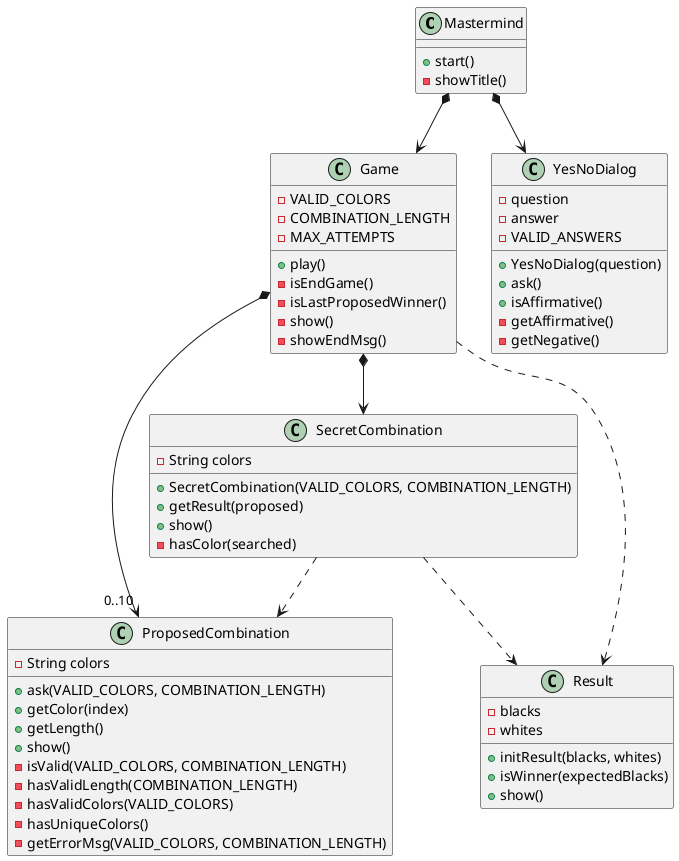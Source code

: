 @startuml analysis

class Mastermind{  

    + start()
    - showTitle()    
}
Mastermind *--> Game
Mastermind *--> YesNoDialog

class Game{
    - VALID_COLORS
    - COMBINATION_LENGTH    
    - MAX_ATTEMPTS

    + play()        
    - isEndGame()    
    - isLastProposedWinner()
    - show()
    - showEndMsg()
}
Game *--> SecretCombination
Game *--> "0..10" ProposedCombination
Game ..> Result

class SecretCombination{
    - String colors
    
    + SecretCombination(VALID_COLORS, COMBINATION_LENGTH)    
    + getResult(proposed)
    + show()
    - hasColor(searched)
}
SecretCombination .down.> ProposedCombination
SecretCombination .down.> Result

class ProposedCombination{
    - String colors    

    + ask(VALID_COLORS, COMBINATION_LENGTH)   
    + getColor(index)
    + getLength()    
    + show() 
    - isValid(VALID_COLORS, COMBINATION_LENGTH)
    - hasValidLength(COMBINATION_LENGTH)
    - hasValidColors(VALID_COLORS)
    - hasUniqueColors()
    - getErrorMsg(VALID_COLORS, COMBINATION_LENGTH)
}

class Result{
    -blacks
    -whites

    + initResult(blacks, whites)
    + isWinner(expectedBlacks)
    + show()    
}

class YesNoDialog {
    - question
    - answer
    - VALID_ANSWERS

    +YesNoDialog(question)
    + ask()
    + isAffirmative()
    - getAffirmative()
    - getNegative()
}
@enduml